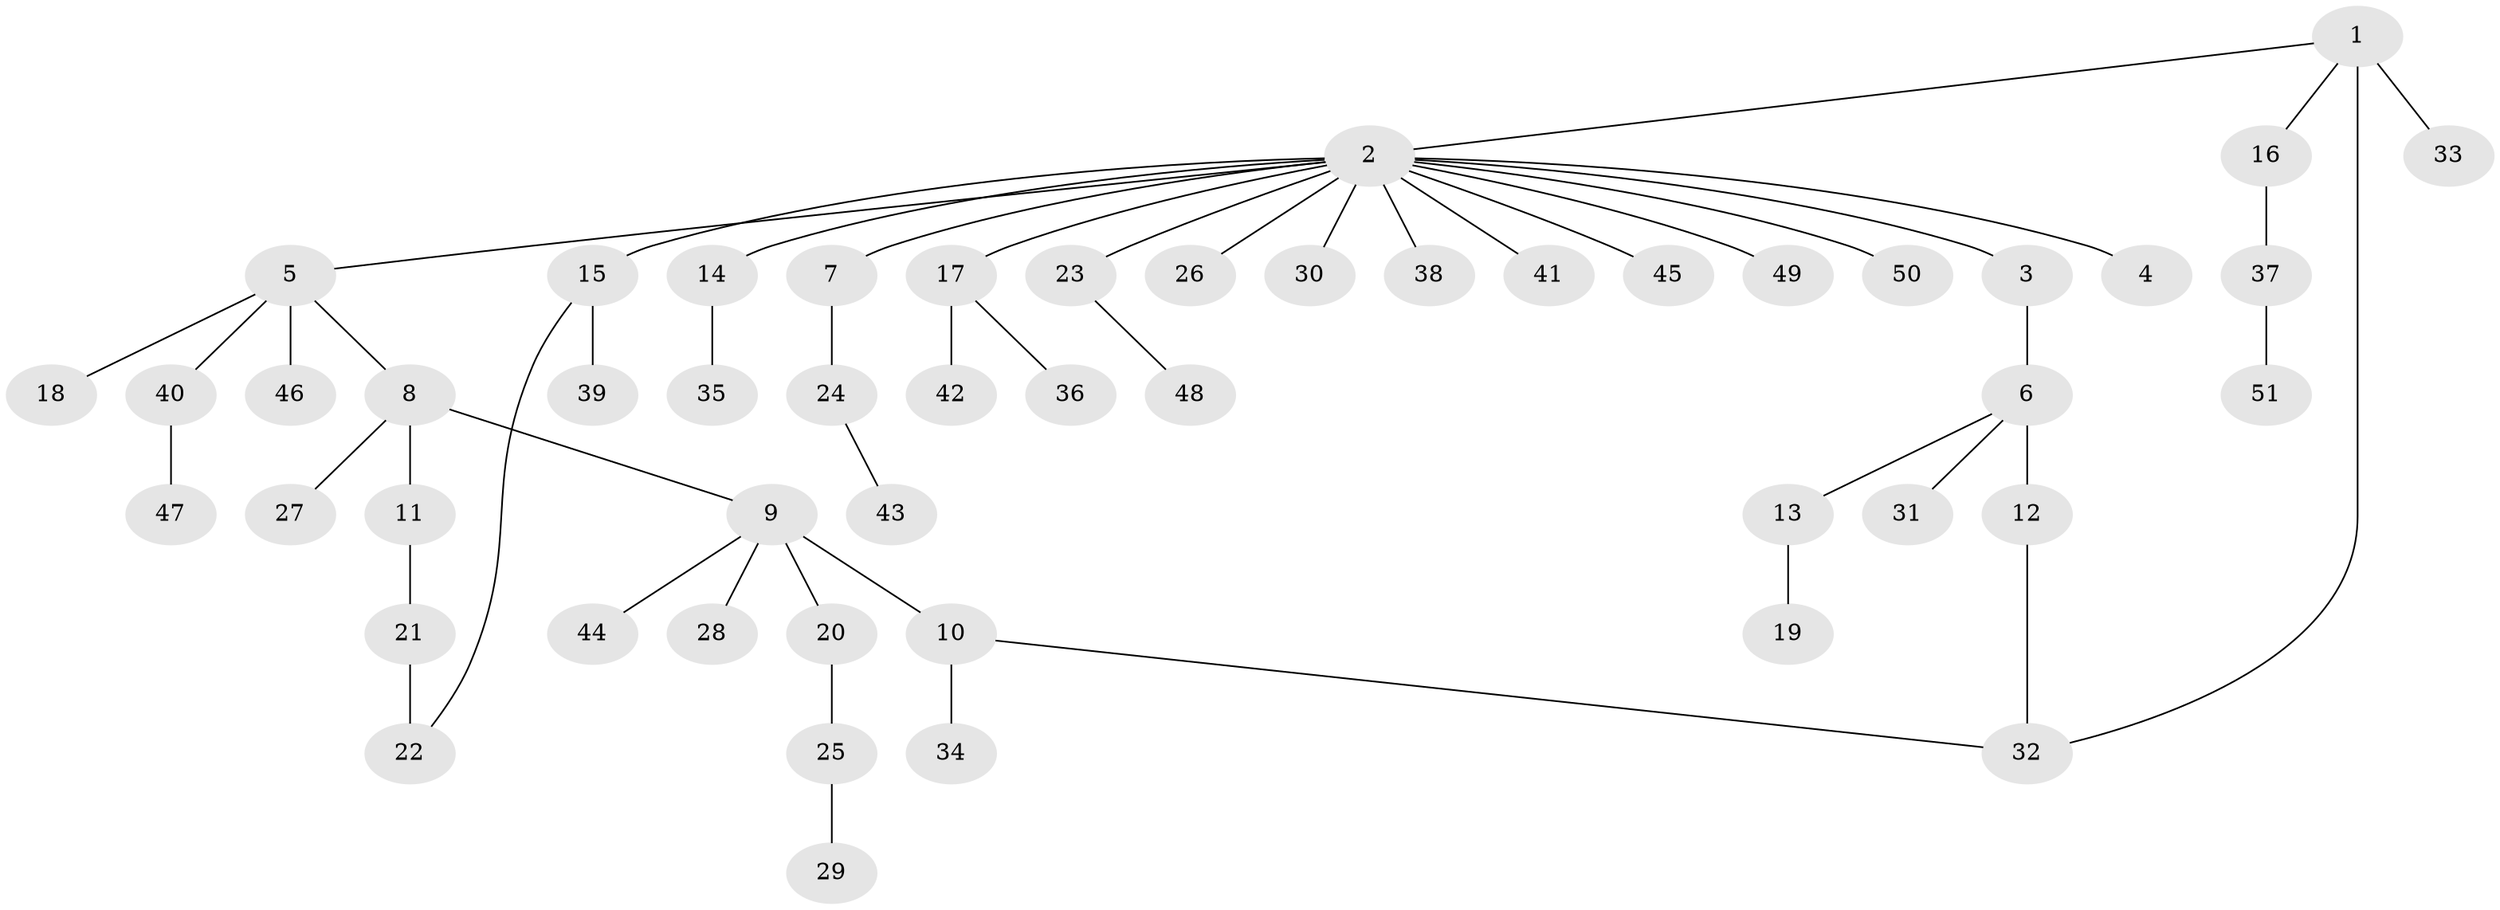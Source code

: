 // original degree distribution, {5: 0.0196078431372549, 17: 0.00980392156862745, 4: 0.029411764705882353, 6: 0.0196078431372549, 8: 0.0196078431372549, 3: 0.14705882352941177, 1: 0.5686274509803921, 2: 0.18627450980392157}
// Generated by graph-tools (version 1.1) at 2025/35/03/09/25 02:35:46]
// undirected, 51 vertices, 53 edges
graph export_dot {
graph [start="1"]
  node [color=gray90,style=filled];
  1;
  2;
  3;
  4;
  5;
  6;
  7;
  8;
  9;
  10;
  11;
  12;
  13;
  14;
  15;
  16;
  17;
  18;
  19;
  20;
  21;
  22;
  23;
  24;
  25;
  26;
  27;
  28;
  29;
  30;
  31;
  32;
  33;
  34;
  35;
  36;
  37;
  38;
  39;
  40;
  41;
  42;
  43;
  44;
  45;
  46;
  47;
  48;
  49;
  50;
  51;
  1 -- 2 [weight=1.0];
  1 -- 16 [weight=1.0];
  1 -- 32 [weight=1.0];
  1 -- 33 [weight=2.0];
  2 -- 3 [weight=1.0];
  2 -- 4 [weight=1.0];
  2 -- 5 [weight=1.0];
  2 -- 7 [weight=1.0];
  2 -- 14 [weight=1.0];
  2 -- 15 [weight=1.0];
  2 -- 17 [weight=1.0];
  2 -- 23 [weight=1.0];
  2 -- 26 [weight=1.0];
  2 -- 30 [weight=1.0];
  2 -- 38 [weight=1.0];
  2 -- 41 [weight=1.0];
  2 -- 45 [weight=1.0];
  2 -- 49 [weight=1.0];
  2 -- 50 [weight=1.0];
  3 -- 6 [weight=1.0];
  5 -- 8 [weight=1.0];
  5 -- 18 [weight=1.0];
  5 -- 40 [weight=1.0];
  5 -- 46 [weight=1.0];
  6 -- 12 [weight=4.0];
  6 -- 13 [weight=1.0];
  6 -- 31 [weight=1.0];
  7 -- 24 [weight=1.0];
  8 -- 9 [weight=1.0];
  8 -- 11 [weight=1.0];
  8 -- 27 [weight=1.0];
  9 -- 10 [weight=3.0];
  9 -- 20 [weight=1.0];
  9 -- 28 [weight=1.0];
  9 -- 44 [weight=1.0];
  10 -- 32 [weight=1.0];
  10 -- 34 [weight=1.0];
  11 -- 21 [weight=1.0];
  12 -- 32 [weight=1.0];
  13 -- 19 [weight=1.0];
  14 -- 35 [weight=1.0];
  15 -- 22 [weight=1.0];
  15 -- 39 [weight=1.0];
  16 -- 37 [weight=1.0];
  17 -- 36 [weight=1.0];
  17 -- 42 [weight=1.0];
  20 -- 25 [weight=1.0];
  21 -- 22 [weight=4.0];
  23 -- 48 [weight=1.0];
  24 -- 43 [weight=1.0];
  25 -- 29 [weight=1.0];
  37 -- 51 [weight=1.0];
  40 -- 47 [weight=1.0];
}

